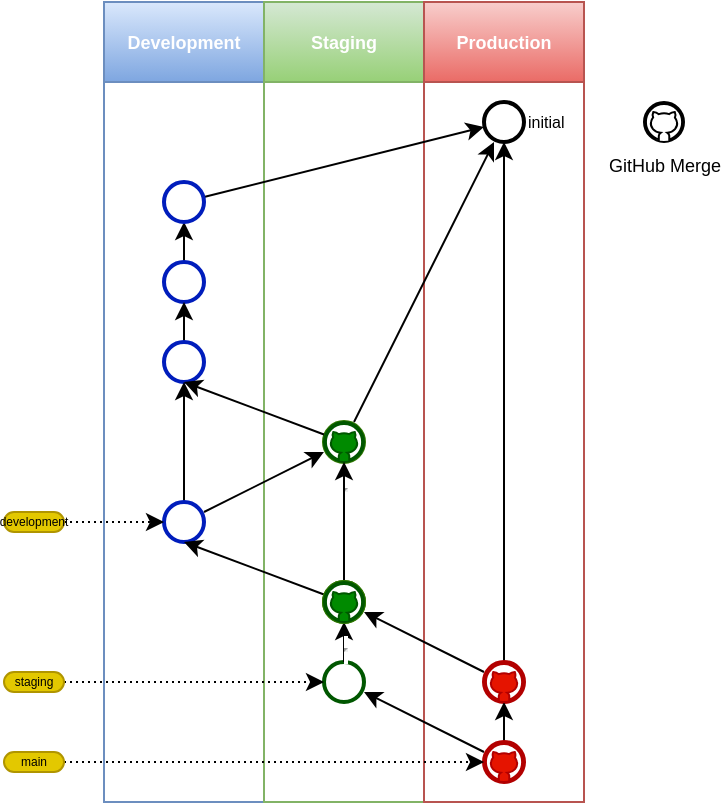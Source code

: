 <mxfile version="15.4.0" type="device"><diagram id="XHX2MxAkE8UCq7EsEatY" name="Page-1"><mxGraphModel dx="621" dy="483" grid="1" gridSize="10" guides="1" tooltips="1" connect="1" arrows="1" fold="1" page="1" pageScale="1" pageWidth="850" pageHeight="1100" background="none" math="0" shadow="0"><root><mxCell id="0"/><mxCell id="1" parent="0"/><mxCell id="JJuPQdsnqzq4KAHSIrYs-19" value="&lt;hr&gt;" style="html=1;verticalLabelPosition=bottom;labelBackgroundColor=#ffffff;verticalAlign=top;shadow=0;dashed=0;strokeWidth=2;shape=mxgraph.ios7.misc.circle;strokeColor=#2D7600;fillColor=#60a917;fontColor=#ffffff;" vertex="1" parent="1"><mxGeometry x="290" y="330" width="20" height="20" as="geometry"/></mxCell><mxCell id="JJuPQdsnqzq4KAHSIrYs-53" value="Development" style="swimlane;fontSize=9;startSize=40;fillColor=#dae8fc;strokeColor=#6c8ebf;gradientColor=#7ea6e0;fontColor=#FFFFFF;" vertex="1" parent="1"><mxGeometry x="180" y="120" width="80" height="400" as="geometry"/></mxCell><mxCell id="JJuPQdsnqzq4KAHSIrYs-59" value="Staging" style="swimlane;fontSize=9;startSize=40;gradientColor=#97d077;fillColor=#d5e8d4;strokeColor=#82b366;fontColor=#FFFFFF;" vertex="1" parent="1"><mxGeometry x="260" y="120" width="80" height="400" as="geometry"/></mxCell><mxCell id="JJuPQdsnqzq4KAHSIrYs-62" value="" style="verticalLabelPosition=bottom;html=1;verticalAlign=top;align=center;strokeColor=#005700;fillColor=#008a00;shape=mxgraph.azure.github_code;pointerEvents=1;fontSize=5;fontColor=#ffffff;" vertex="1" parent="JJuPQdsnqzq4KAHSIrYs-59"><mxGeometry x="30" y="210" width="20" height="20" as="geometry"/></mxCell><mxCell id="JJuPQdsnqzq4KAHSIrYs-68" value="" style="html=1;verticalLabelPosition=bottom;labelBackgroundColor=#ffffff;verticalAlign=top;shadow=0;dashed=0;strokeWidth=2;shape=mxgraph.ios7.misc.circle;strokeColor=#005700;fillColor=#008a00;fontColor=#ffffff;" vertex="1" parent="JJuPQdsnqzq4KAHSIrYs-59"><mxGeometry x="30" y="330" width="20" height="20" as="geometry"/></mxCell><mxCell id="JJuPQdsnqzq4KAHSIrYs-60" value="Production" style="swimlane;fontSize=9;startSize=40;gradientColor=#ea6b66;fillColor=#f8cecc;strokeColor=#b85450;fontColor=#FFFFFF;" vertex="1" parent="1"><mxGeometry x="340" y="120" width="80" height="400" as="geometry"/></mxCell><mxCell id="JJuPQdsnqzq4KAHSIrYs-4" value="initial" style="html=1;verticalLabelPosition=middle;labelBackgroundColor=none;verticalAlign=middle;shadow=0;dashed=0;strokeWidth=2;shape=mxgraph.ios7.misc.circle;fillColor=none;labelPosition=right;align=left;fontColor=default;fontSize=8;" vertex="1" parent="1"><mxGeometry x="370" y="170" width="20" height="20" as="geometry"/></mxCell><mxCell id="JJuPQdsnqzq4KAHSIrYs-28" style="edgeStyle=none;rounded=0;orthogonalLoop=1;jettySize=auto;html=1;entryX=0.5;entryY=1;entryDx=0;entryDy=0;entryPerimeter=0;" edge="1" parent="1" source="JJuPQdsnqzq4KAHSIrYs-6" target="JJuPQdsnqzq4KAHSIrYs-4"><mxGeometry relative="1" as="geometry"/></mxCell><mxCell id="JJuPQdsnqzq4KAHSIrYs-29" style="edgeStyle=none;rounded=0;orthogonalLoop=1;jettySize=auto;html=1;" edge="1" parent="1" source="JJuPQdsnqzq4KAHSIrYs-6"><mxGeometry relative="1" as="geometry"><mxPoint x="310" y="425" as="targetPoint"/></mxGeometry></mxCell><mxCell id="JJuPQdsnqzq4KAHSIrYs-6" value="" style="html=1;verticalLabelPosition=bottom;labelBackgroundColor=#ffffff;verticalAlign=top;shadow=0;dashed=0;strokeWidth=2;shape=mxgraph.ios7.misc.circle;strokeColor=#B20000;fillColor=#e51400;fontColor=#ffffff;" vertex="1" parent="1"><mxGeometry x="370" y="450" width="20" height="20" as="geometry"/></mxCell><mxCell id="JJuPQdsnqzq4KAHSIrYs-16" style="edgeStyle=none;rounded=0;orthogonalLoop=1;jettySize=auto;html=1;" edge="1" parent="1" source="JJuPQdsnqzq4KAHSIrYs-12" target="JJuPQdsnqzq4KAHSIrYs-14"><mxGeometry relative="1" as="geometry"/></mxCell><mxCell id="JJuPQdsnqzq4KAHSIrYs-12" value="" style="html=1;verticalLabelPosition=bottom;labelBackgroundColor=#ffffff;verticalAlign=top;shadow=0;dashed=0;strokeWidth=2;shape=mxgraph.ios7.misc.circle;strokeColor=#001DBC;fillColor=#0050ef;fontColor=#ffffff;" vertex="1" parent="1"><mxGeometry x="210" y="250" width="20" height="20" as="geometry"/></mxCell><mxCell id="JJuPQdsnqzq4KAHSIrYs-39" style="edgeStyle=none;rounded=0;orthogonalLoop=1;jettySize=auto;html=1;endArrow=classic;endFill=1;" edge="1" parent="1" source="JJuPQdsnqzq4KAHSIrYs-14" target="JJuPQdsnqzq4KAHSIrYs-4"><mxGeometry relative="1" as="geometry"/></mxCell><mxCell id="JJuPQdsnqzq4KAHSIrYs-14" value="" style="html=1;verticalLabelPosition=bottom;labelBackgroundColor=#ffffff;verticalAlign=top;shadow=0;dashed=0;strokeWidth=2;shape=mxgraph.ios7.misc.circle;strokeColor=#001DBC;fillColor=#0050ef;fontColor=#ffffff;" vertex="1" parent="1"><mxGeometry x="210" y="210" width="20" height="20" as="geometry"/></mxCell><mxCell id="JJuPQdsnqzq4KAHSIrYs-18" style="edgeStyle=none;rounded=0;orthogonalLoop=1;jettySize=auto;html=1;" edge="1" parent="1" source="JJuPQdsnqzq4KAHSIrYs-17" target="JJuPQdsnqzq4KAHSIrYs-12"><mxGeometry relative="1" as="geometry"/></mxCell><mxCell id="JJuPQdsnqzq4KAHSIrYs-17" value="" style="html=1;verticalLabelPosition=bottom;labelBackgroundColor=#ffffff;verticalAlign=top;shadow=0;dashed=0;strokeWidth=2;shape=mxgraph.ios7.misc.circle;strokeColor=#001DBC;fillColor=#0050ef;fontColor=#ffffff;" vertex="1" parent="1"><mxGeometry x="210" y="290" width="20" height="20" as="geometry"/></mxCell><mxCell id="JJuPQdsnqzq4KAHSIrYs-20" style="edgeStyle=none;rounded=0;orthogonalLoop=1;jettySize=auto;html=1;entryX=0.5;entryY=1;entryDx=0;entryDy=0;entryPerimeter=0;" edge="1" parent="1" source="JJuPQdsnqzq4KAHSIrYs-19" target="JJuPQdsnqzq4KAHSIrYs-17"><mxGeometry relative="1" as="geometry"/></mxCell><mxCell id="JJuPQdsnqzq4KAHSIrYs-45" style="edgeStyle=none;rounded=0;orthogonalLoop=1;jettySize=auto;html=1;endArrow=classic;endFill=1;" edge="1" parent="1" source="JJuPQdsnqzq4KAHSIrYs-19" target="JJuPQdsnqzq4KAHSIrYs-4"><mxGeometry relative="1" as="geometry"/></mxCell><mxCell id="JJuPQdsnqzq4KAHSIrYs-33" style="edgeStyle=none;rounded=0;orthogonalLoop=1;jettySize=auto;html=1;" edge="1" parent="1" source="JJuPQdsnqzq4KAHSIrYs-32" target="JJuPQdsnqzq4KAHSIrYs-19"><mxGeometry relative="1" as="geometry"/></mxCell><mxCell id="JJuPQdsnqzq4KAHSIrYs-61" style="edgeStyle=none;rounded=0;orthogonalLoop=1;jettySize=auto;html=1;entryX=0.5;entryY=1;entryDx=0;entryDy=0;entryPerimeter=0;fontSize=5;endArrow=classic;endFill=1;" edge="1" parent="1" source="JJuPQdsnqzq4KAHSIrYs-32" target="JJuPQdsnqzq4KAHSIrYs-17"><mxGeometry relative="1" as="geometry"/></mxCell><mxCell id="JJuPQdsnqzq4KAHSIrYs-32" value="" style="html=1;verticalLabelPosition=bottom;labelBackgroundColor=#ffffff;verticalAlign=top;shadow=0;dashed=0;strokeWidth=2;shape=mxgraph.ios7.misc.circle;strokeColor=#001DBC;fillColor=#0050ef;fontColor=#ffffff;" vertex="1" parent="1"><mxGeometry x="210" y="370" width="20" height="20" as="geometry"/></mxCell><mxCell id="JJuPQdsnqzq4KAHSIrYs-43" style="edgeStyle=none;rounded=0;orthogonalLoop=1;jettySize=auto;html=1;entryX=0.5;entryY=1;entryDx=0;entryDy=0;entryPerimeter=0;" edge="1" parent="1" source="JJuPQdsnqzq4KAHSIrYs-42" target="JJuPQdsnqzq4KAHSIrYs-19"><mxGeometry relative="1" as="geometry"/></mxCell><mxCell id="JJuPQdsnqzq4KAHSIrYs-44" style="edgeStyle=none;rounded=0;orthogonalLoop=1;jettySize=auto;html=1;entryX=0.5;entryY=1;entryDx=0;entryDy=0;entryPerimeter=0;" edge="1" parent="1" source="JJuPQdsnqzq4KAHSIrYs-42" target="JJuPQdsnqzq4KAHSIrYs-32"><mxGeometry relative="1" as="geometry"/></mxCell><mxCell id="JJuPQdsnqzq4KAHSIrYs-42" value="" style="html=1;verticalLabelPosition=bottom;labelBackgroundColor=#ffffff;verticalAlign=top;shadow=0;dashed=0;strokeWidth=2;shape=mxgraph.ios7.misc.circle;strokeColor=#2D7600;fillColor=#60a917;fontColor=#ffffff;" vertex="1" parent="1"><mxGeometry x="290" y="410" width="20" height="20" as="geometry"/></mxCell><mxCell id="JJuPQdsnqzq4KAHSIrYs-47" style="edgeStyle=none;rounded=0;orthogonalLoop=1;jettySize=auto;html=1;endArrow=classic;endFill=1;" edge="1" parent="1" target="JJuPQdsnqzq4KAHSIrYs-42"><mxGeometry relative="1" as="geometry"><mxPoint x="300.0" y="450" as="sourcePoint"/></mxGeometry></mxCell><mxCell id="JJuPQdsnqzq4KAHSIrYs-51" style="edgeStyle=none;rounded=0;orthogonalLoop=1;jettySize=auto;html=1;endArrow=classic;endFill=1;" edge="1" parent="1" source="JJuPQdsnqzq4KAHSIrYs-48"><mxGeometry relative="1" as="geometry"><mxPoint x="310.0" y="465" as="targetPoint"/></mxGeometry></mxCell><mxCell id="JJuPQdsnqzq4KAHSIrYs-52" style="edgeStyle=none;rounded=0;orthogonalLoop=1;jettySize=auto;html=1;endArrow=classic;endFill=1;" edge="1" parent="1" source="JJuPQdsnqzq4KAHSIrYs-48" target="JJuPQdsnqzq4KAHSIrYs-6"><mxGeometry relative="1" as="geometry"/></mxCell><mxCell id="JJuPQdsnqzq4KAHSIrYs-48" value="" style="html=1;verticalLabelPosition=bottom;labelBackgroundColor=#ffffff;verticalAlign=top;shadow=0;dashed=0;strokeWidth=2;shape=mxgraph.ios7.misc.circle;strokeColor=#B20000;fillColor=#e51400;fontColor=#ffffff;" vertex="1" parent="1"><mxGeometry x="370" y="490" width="20" height="20" as="geometry"/></mxCell><mxCell id="JJuPQdsnqzq4KAHSIrYs-64" value="&lt;hr&gt;" style="html=1;verticalLabelPosition=bottom;labelBackgroundColor=#ffffff;verticalAlign=top;shadow=0;dashed=0;strokeWidth=2;shape=mxgraph.ios7.misc.circle;strokeColor=#2D7600;fillColor=#60a917;fontColor=#ffffff;" vertex="1" parent="1"><mxGeometry x="290" y="410" width="20" height="20" as="geometry"/></mxCell><mxCell id="JJuPQdsnqzq4KAHSIrYs-65" value="" style="verticalLabelPosition=bottom;html=1;verticalAlign=top;align=center;strokeColor=#005700;fillColor=#008a00;shape=mxgraph.azure.github_code;pointerEvents=1;fontSize=5;fontColor=#ffffff;" vertex="1" parent="1"><mxGeometry x="290" y="410" width="20" height="20" as="geometry"/></mxCell><mxCell id="JJuPQdsnqzq4KAHSIrYs-66" value="" style="verticalLabelPosition=bottom;html=1;verticalAlign=top;align=center;strokeColor=#B20000;fillColor=#e51400;shape=mxgraph.azure.github_code;pointerEvents=1;fontSize=5;fontColor=#ffffff;" vertex="1" parent="1"><mxGeometry x="370" y="450" width="20" height="20" as="geometry"/></mxCell><mxCell id="JJuPQdsnqzq4KAHSIrYs-67" value="" style="verticalLabelPosition=bottom;html=1;verticalAlign=top;align=center;strokeColor=#B20000;fillColor=#e51400;shape=mxgraph.azure.github_code;pointerEvents=1;fontSize=5;fontColor=#ffffff;" vertex="1" parent="1"><mxGeometry x="370" y="490" width="20" height="20" as="geometry"/></mxCell><mxCell id="JJuPQdsnqzq4KAHSIrYs-69" value="GitHub Merge" style="verticalLabelPosition=bottom;html=1;verticalAlign=top;align=center;shape=mxgraph.azure.github_code;pointerEvents=1;fontSize=9;" vertex="1" parent="1"><mxGeometry x="450" y="170" width="20" height="20" as="geometry"/></mxCell><mxCell id="JJuPQdsnqzq4KAHSIrYs-71" style="edgeStyle=none;rounded=0;orthogonalLoop=1;jettySize=auto;html=1;fontSize=6;fontColor=#000000;endArrow=classic;endFill=1;dashed=1;dashPattern=1 2;" edge="1" parent="1" source="JJuPQdsnqzq4KAHSIrYs-70" target="JJuPQdsnqzq4KAHSIrYs-32"><mxGeometry relative="1" as="geometry"/></mxCell><mxCell id="JJuPQdsnqzq4KAHSIrYs-70" value="development&lt;br style=&quot;font-size: 6px;&quot;&gt;" style="rounded=1;whiteSpace=wrap;html=1;fontSize=6;fontColor=#000000;arcSize=50;fillColor=#e3c800;strokeColor=#B09500;" vertex="1" parent="1"><mxGeometry x="130" y="375" width="30" height="10" as="geometry"/></mxCell><mxCell id="JJuPQdsnqzq4KAHSIrYs-75" style="edgeStyle=none;rounded=0;orthogonalLoop=1;jettySize=auto;html=1;fontSize=6;fontColor=#000000;endArrow=classic;endFill=1;dashed=1;dashPattern=1 2;" edge="1" parent="1" source="JJuPQdsnqzq4KAHSIrYs-74" target="JJuPQdsnqzq4KAHSIrYs-68"><mxGeometry relative="1" as="geometry"/></mxCell><mxCell id="JJuPQdsnqzq4KAHSIrYs-74" value="staging" style="rounded=1;whiteSpace=wrap;html=1;fontSize=6;fontColor=#000000;arcSize=50;fillColor=#e3c800;strokeColor=#B09500;" vertex="1" parent="1"><mxGeometry x="130" y="455" width="30" height="10" as="geometry"/></mxCell><mxCell id="JJuPQdsnqzq4KAHSIrYs-77" style="edgeStyle=none;rounded=0;orthogonalLoop=1;jettySize=auto;html=1;fontSize=6;fontColor=#000000;endArrow=classic;endFill=1;dashed=1;dashPattern=1 2;" edge="1" parent="1" source="JJuPQdsnqzq4KAHSIrYs-76" target="JJuPQdsnqzq4KAHSIrYs-67"><mxGeometry relative="1" as="geometry"/></mxCell><mxCell id="JJuPQdsnqzq4KAHSIrYs-76" value="main" style="rounded=1;whiteSpace=wrap;html=1;fontSize=6;fontColor=#000000;arcSize=50;fillColor=#e3c800;strokeColor=#B09500;" vertex="1" parent="1"><mxGeometry x="130" y="495" width="30" height="10" as="geometry"/></mxCell></root></mxGraphModel></diagram></mxfile>